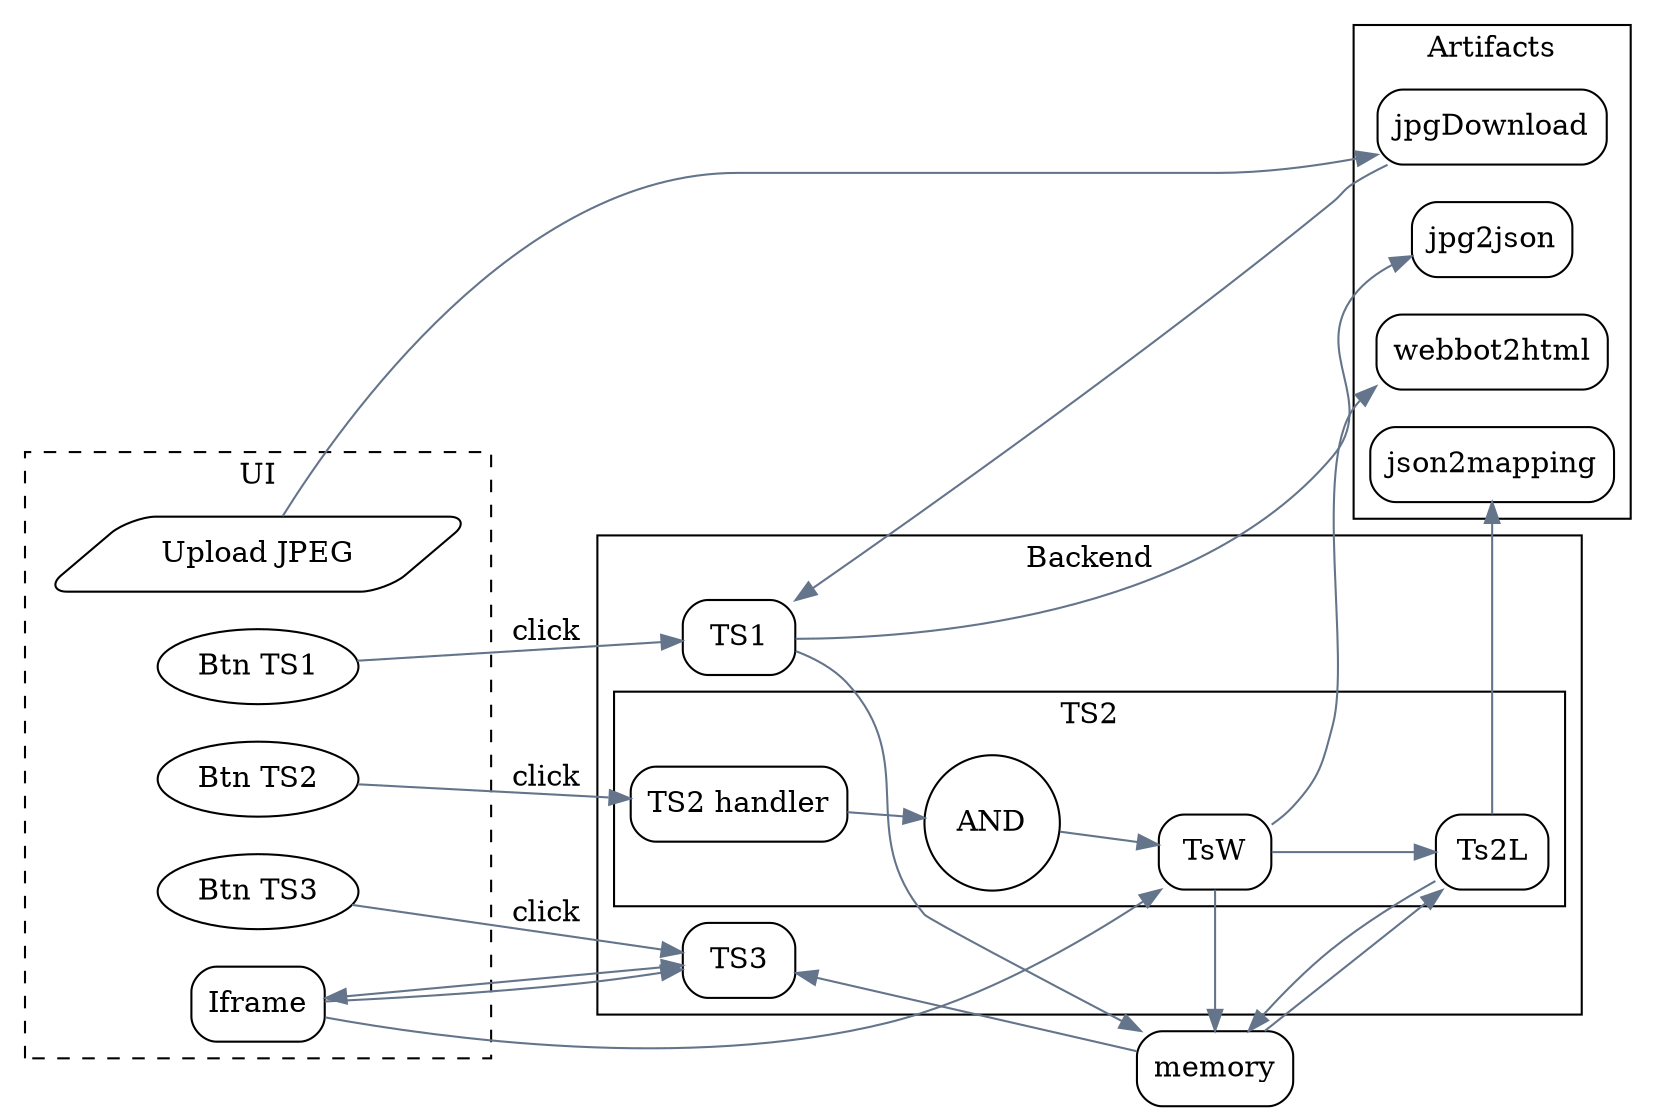 digraph TS_Flow_Simple {
  rankdir=LR;
  node [shape=box, style=rounded];
  edge [color="#64748b"];

  subgraph cluster_ui {
    label="UI";
    style=dashed;
    UploadJPEG [label="Upload JPEG", shape=parallelogram];
    Iframe [label="Iframe"];
    BtnTS1 [label="Btn TS1", shape=ellipse];
    BtnTS2 [label="Btn TS2", shape=ellipse];
    BtnTS3 [label="Btn TS3", shape=ellipse];
  }

  subgraph cluster_backend {
    label="Backend";
    TS1 [label="TS1"];
    subgraph cluster_ts2 {
      label="TS2";
      TS2   [label="TS2 handler"];
      GateTS2 [label="AND", shape=circle];
      TsW   [label="TsW"];
      Ts2L  [label="Ts2L"];
    }
    TS3 [label="TS3"];
  }

  subgraph cluster_tmp {
    label="Artifacts";
    JPGDL [label="jpgDownload"];
    J2J  [label="jpg2json"];
    W2H  [label="webbot2html"];
    J2M  [label="json2mapping"];
  }

  mem [label="memory", shape=box];

  UploadJPEG -> JPGDL;
  JPGDL -> TS1;
  TS1 -> J2J;
  TS1 -> mem;

  Iframe -> TsW;
  TsW -> W2H;
  TsW -> mem;
  mem -> Ts2L;
  Ts2L -> J2M;
  Ts2L -> mem;
  TS2 -> GateTS2;
  GateTS2 -> TsW;
  TsW -> Ts2L;

  mem -> TS3;
  Iframe -> TS3;
  TS3 -> Iframe [dir=both];

  BtnTS1 -> TS1 [label="click"];
  BtnTS2 -> TS2 [label="click"];
  BtnTS3 -> TS3 [label="click"];
}
